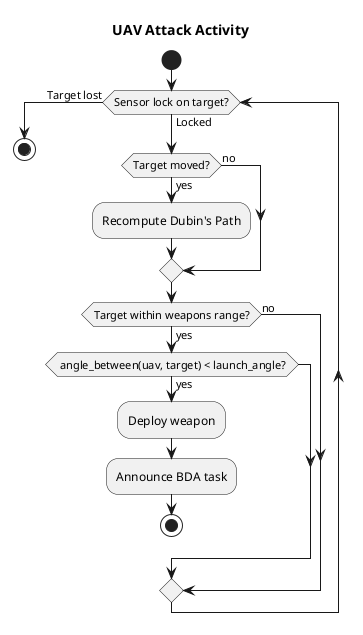 @startuml

title UAV Attack Activity

start

while (Sensor lock on target?) is (Locked)

if (Target moved?) then (yes)
  :Recompute Dubin's Path;
else (no)
endif

if (Target within weapons range?) then (yes)
  if( angle_between(uav, target) < launch_angle?) then (yes)
    :Deploy weapon;
    :Announce BDA task;
    stop
  endif
else (no)

endif

endwhile (Target lost)

stop
@enduml
